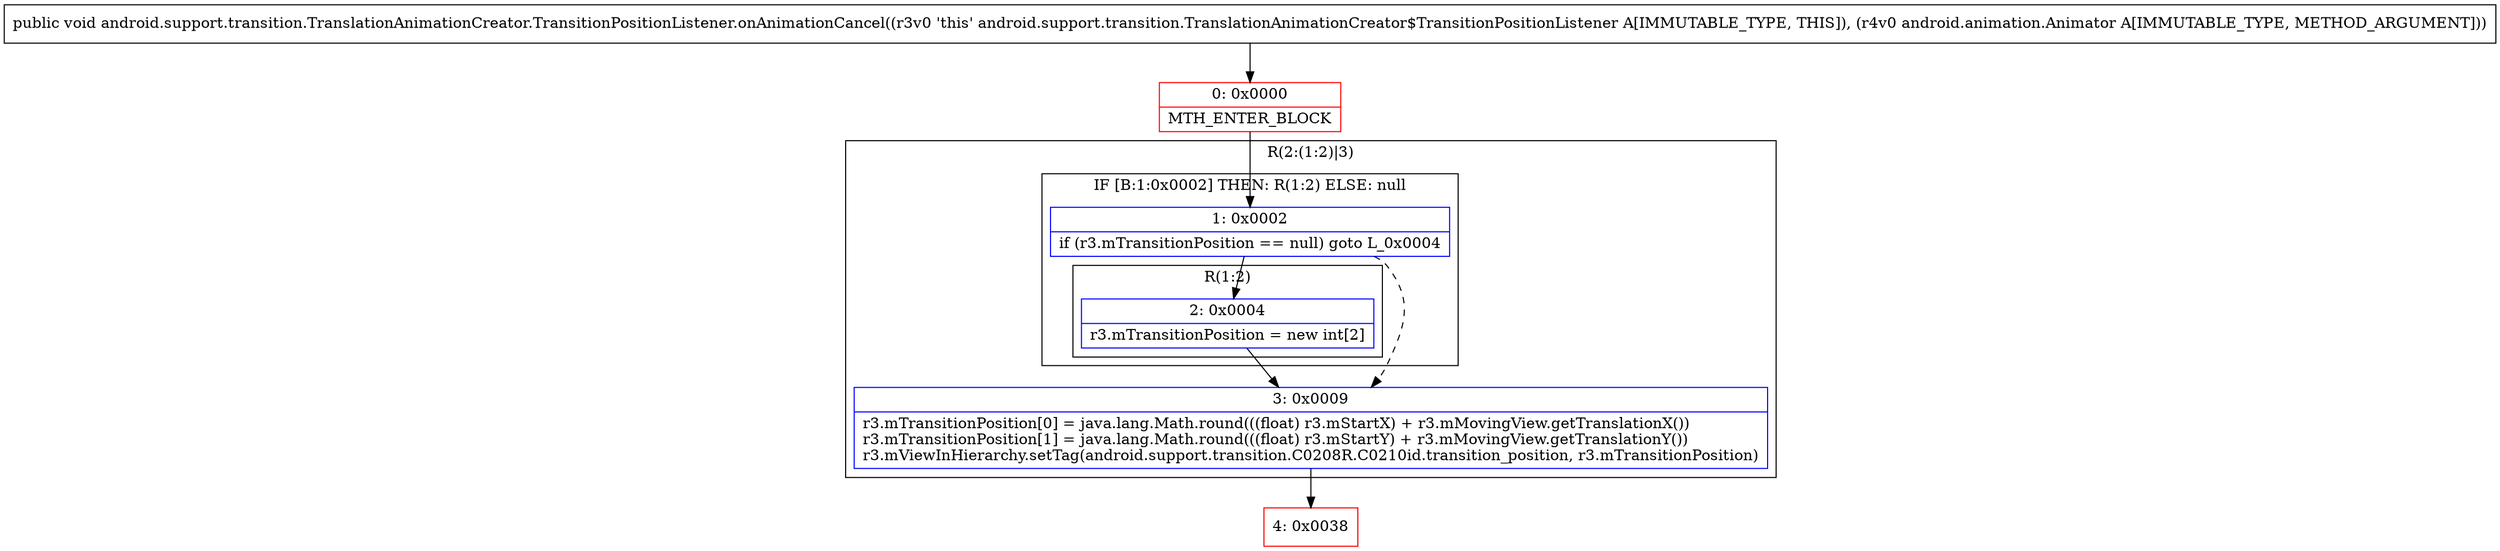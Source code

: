 digraph "CFG forandroid.support.transition.TranslationAnimationCreator.TransitionPositionListener.onAnimationCancel(Landroid\/animation\/Animator;)V" {
subgraph cluster_Region_425281802 {
label = "R(2:(1:2)|3)";
node [shape=record,color=blue];
subgraph cluster_IfRegion_819767243 {
label = "IF [B:1:0x0002] THEN: R(1:2) ELSE: null";
node [shape=record,color=blue];
Node_1 [shape=record,label="{1\:\ 0x0002|if (r3.mTransitionPosition == null) goto L_0x0004\l}"];
subgraph cluster_Region_1698347722 {
label = "R(1:2)";
node [shape=record,color=blue];
Node_2 [shape=record,label="{2\:\ 0x0004|r3.mTransitionPosition = new int[2]\l}"];
}
}
Node_3 [shape=record,label="{3\:\ 0x0009|r3.mTransitionPosition[0] = java.lang.Math.round(((float) r3.mStartX) + r3.mMovingView.getTranslationX())\lr3.mTransitionPosition[1] = java.lang.Math.round(((float) r3.mStartY) + r3.mMovingView.getTranslationY())\lr3.mViewInHierarchy.setTag(android.support.transition.C0208R.C0210id.transition_position, r3.mTransitionPosition)\l}"];
}
Node_0 [shape=record,color=red,label="{0\:\ 0x0000|MTH_ENTER_BLOCK\l}"];
Node_4 [shape=record,color=red,label="{4\:\ 0x0038}"];
MethodNode[shape=record,label="{public void android.support.transition.TranslationAnimationCreator.TransitionPositionListener.onAnimationCancel((r3v0 'this' android.support.transition.TranslationAnimationCreator$TransitionPositionListener A[IMMUTABLE_TYPE, THIS]), (r4v0 android.animation.Animator A[IMMUTABLE_TYPE, METHOD_ARGUMENT])) }"];
MethodNode -> Node_0;
Node_1 -> Node_2;
Node_1 -> Node_3[style=dashed];
Node_2 -> Node_3;
Node_3 -> Node_4;
Node_0 -> Node_1;
}

